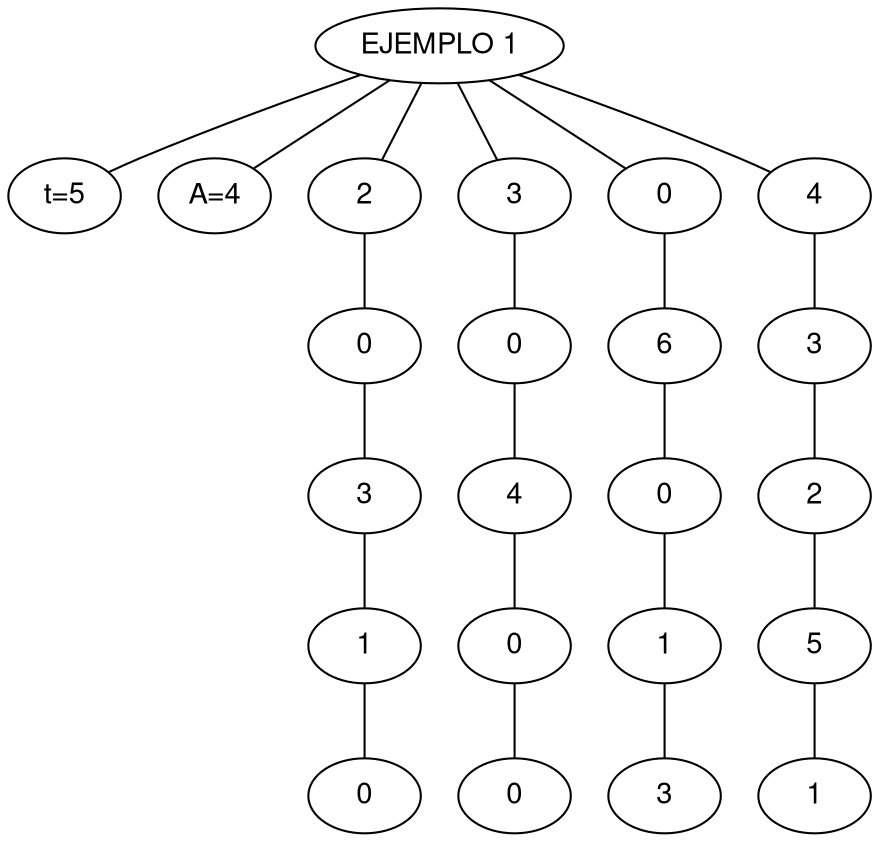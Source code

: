 graph ""
    {
        fontname="Helvetica,Arial,sans-serif"
        node [fontname="Helvetica,Arial,sans-serif"]
        edge [fontname="Helvetica,Arial,sans-serif"]

        subgraph Prueba1 
        {
            n1 [label="EJEMPLO 1"];
        
            n2 [label="t=5"];
            n3 [label="A=4"];
            n1 -- n2;
            n1 -- n3;
            
            # Fila 1
            n4 [label="2"];
            n1 -- n4;
            n5 [label="3"];
            n1 -- n5;
            n6 [label="0"];
            n1 -- n6;
            n7 [label="4"];
            n1 -- n7;
            
            n8 [label="0"];
            n4 -- n8;
            n9 [label="0"];
            n5 -- n9;
            n10 [label="6"];
            n6 -- n10;
            n11 [label="3"];
            n7 -- n11;
            
            n12 [label="3"];
            n8 -- n12;
            n13 [label="4"];
            n9 -- n13;
            n14 [label="0"];
            n10 -- n14;
            n15 [label="2"];
            n11 -- n15;
            
            n16 [label="1"];
            n12 -- n16;
            n17 [label="0"];
            n13 -- n17;
            n18 [label="1"];
            n14 -- n18;
            n19 [label="5"];
            n15 -- n19;
            
            n20 [label="0"];
            n16 -- n20;
            n21 [label="0"];
            n17 -- n21;
            n22 [label="3"];
            n18 -- n22;
            n23 [label="1"];
            n19 -- n23;
        }
    }
